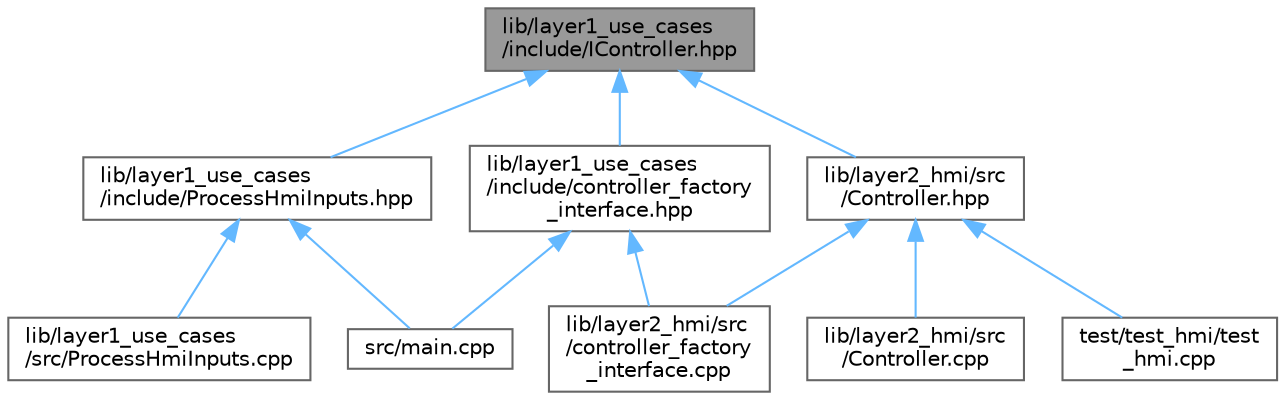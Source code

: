 digraph "lib/layer1_use_cases/include/IController.hpp"
{
 // LATEX_PDF_SIZE
  bgcolor="transparent";
  edge [fontname=Helvetica,fontsize=10,labelfontname=Helvetica,labelfontsize=10];
  node [fontname=Helvetica,fontsize=10,shape=box,height=0.2,width=0.4];
  Node1 [id="Node000001",label="lib/layer1_use_cases\l/include/IController.hpp",height=0.2,width=0.4,color="gray40", fillcolor="grey60", style="filled", fontcolor="black",tooltip=" "];
  Node1 -> Node2 [id="edge1_Node000001_Node000002",dir="back",color="steelblue1",style="solid",tooltip=" "];
  Node2 [id="Node000002",label="lib/layer1_use_cases\l/include/ProcessHmiInputs.hpp",height=0.2,width=0.4,color="grey40", fillcolor="white", style="filled",URL="$ProcessHmiInputs_8hpp.xhtml",tooltip=" "];
  Node2 -> Node3 [id="edge2_Node000002_Node000003",dir="back",color="steelblue1",style="solid",tooltip=" "];
  Node3 [id="Node000003",label="lib/layer1_use_cases\l/src/ProcessHmiInputs.cpp",height=0.2,width=0.4,color="grey40", fillcolor="white", style="filled",URL="$ProcessHmiInputs_8cpp.xhtml",tooltip=" "];
  Node2 -> Node4 [id="edge3_Node000002_Node000004",dir="back",color="steelblue1",style="solid",tooltip=" "];
  Node4 [id="Node000004",label="src/main.cpp",height=0.2,width=0.4,color="grey40", fillcolor="white", style="filled",URL="$main_8cpp.xhtml",tooltip=" "];
  Node1 -> Node5 [id="edge4_Node000001_Node000005",dir="back",color="steelblue1",style="solid",tooltip=" "];
  Node5 [id="Node000005",label="lib/layer1_use_cases\l/include/controller_factory\l_interface.hpp",height=0.2,width=0.4,color="grey40", fillcolor="white", style="filled",URL="$controller__factory__interface_8hpp.xhtml",tooltip=" "];
  Node5 -> Node6 [id="edge5_Node000005_Node000006",dir="back",color="steelblue1",style="solid",tooltip=" "];
  Node6 [id="Node000006",label="lib/layer2_hmi/src\l/controller_factory\l_interface.cpp",height=0.2,width=0.4,color="grey40", fillcolor="white", style="filled",URL="$controller__factory__interface_8cpp.xhtml",tooltip=" "];
  Node5 -> Node4 [id="edge6_Node000005_Node000004",dir="back",color="steelblue1",style="solid",tooltip=" "];
  Node1 -> Node7 [id="edge7_Node000001_Node000007",dir="back",color="steelblue1",style="solid",tooltip=" "];
  Node7 [id="Node000007",label="lib/layer2_hmi/src\l/Controller.hpp",height=0.2,width=0.4,color="grey40", fillcolor="white", style="filled",URL="$Controller_8hpp.xhtml",tooltip=" "];
  Node7 -> Node8 [id="edge8_Node000007_Node000008",dir="back",color="steelblue1",style="solid",tooltip=" "];
  Node8 [id="Node000008",label="lib/layer2_hmi/src\l/Controller.cpp",height=0.2,width=0.4,color="grey40", fillcolor="white", style="filled",URL="$Controller_8cpp.xhtml",tooltip=" "];
  Node7 -> Node6 [id="edge9_Node000007_Node000006",dir="back",color="steelblue1",style="solid",tooltip=" "];
  Node7 -> Node9 [id="edge10_Node000007_Node000009",dir="back",color="steelblue1",style="solid",tooltip=" "];
  Node9 [id="Node000009",label="test/test_hmi/test\l_hmi.cpp",height=0.2,width=0.4,color="grey40", fillcolor="white", style="filled",URL="$test__hmi_8cpp.xhtml",tooltip=" "];
}
